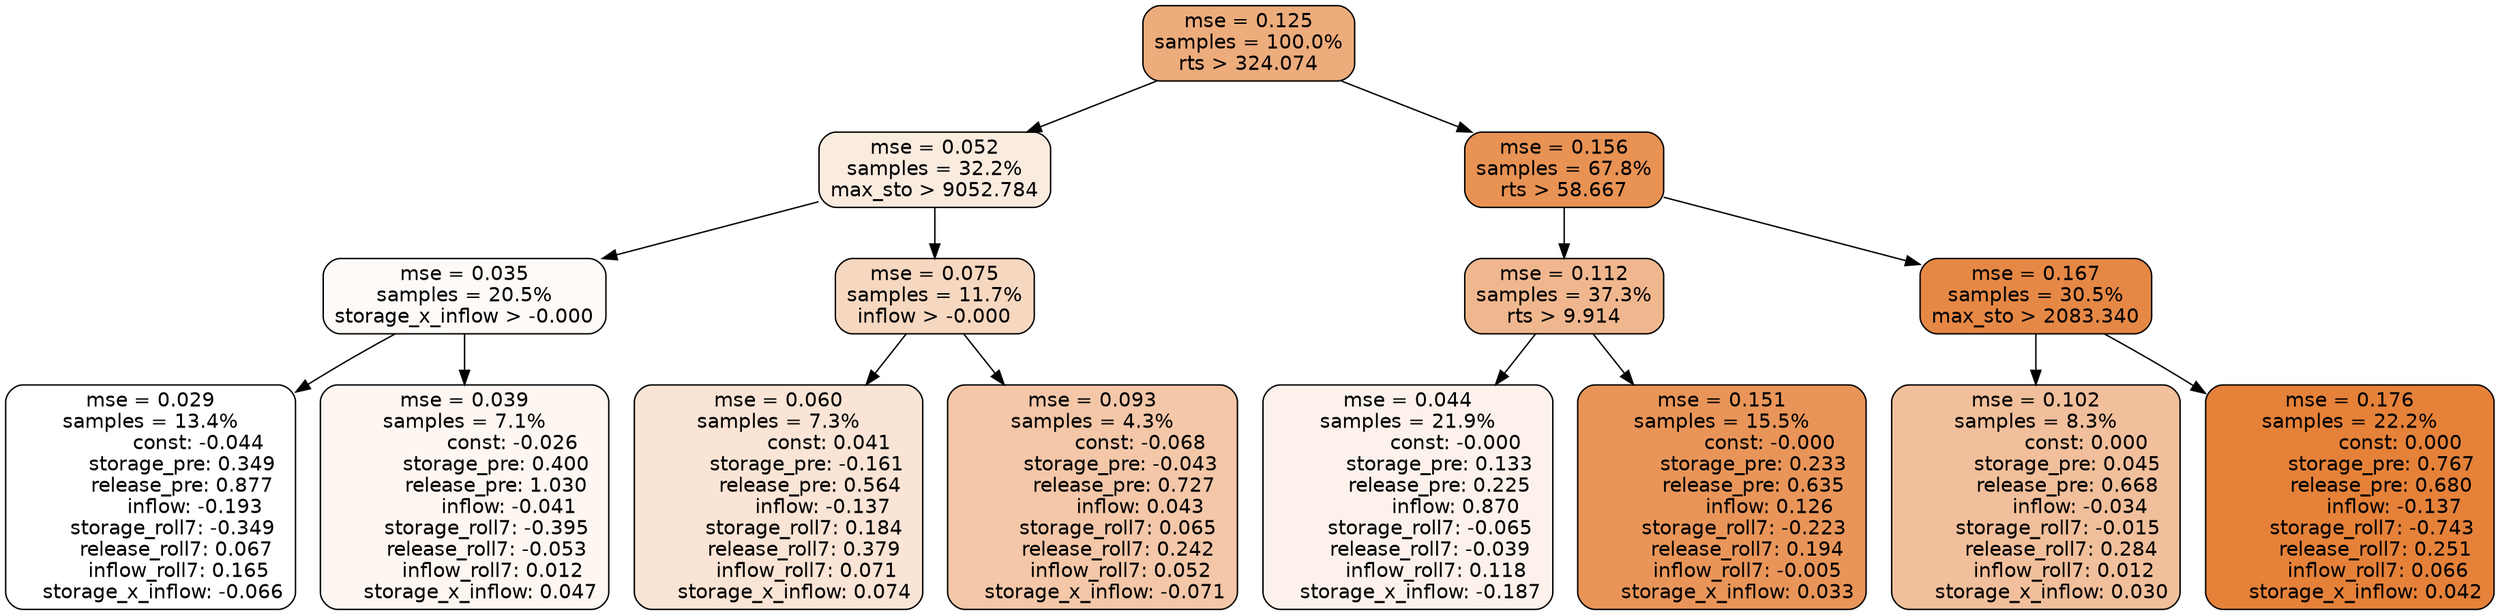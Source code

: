 digraph tree {
node [shape=rectangle, style="filled, rounded", color="black", fontname=helvetica] ;
edge [fontname=helvetica] ;
	"0" [label="mse = 0.125
samples = 100.0%
rts > 324.074", fillcolor="#edac7c"]
	"8" [label="mse = 0.052
samples = 32.2%
max_sto > 9052.784", fillcolor="#faebdf"]
	"1" [label="mse = 0.156
samples = 67.8%
rts > 58.667", fillcolor="#e89254"]
	"9" [label="mse = 0.035
samples = 20.5%
storage_x_inflow > -0.000", fillcolor="#fefaf7"]
	"12" [label="mse = 0.075
samples = 11.7%
inflow > -0.000", fillcolor="#f6d7c0"]
	"2" [label="mse = 0.112
samples = 37.3%
rts > 9.914", fillcolor="#f0b78e"]
	"5" [label="mse = 0.167
samples = 30.5%
max_sto > 2083.340", fillcolor="#e68845"]
	"10" [label="mse = 0.029
samples = 13.4%
               const: -0.044
          storage_pre: 0.349
          release_pre: 0.877
              inflow: -0.193
       storage_roll7: -0.349
        release_roll7: 0.067
         inflow_roll7: 0.165
    storage_x_inflow: -0.066", fillcolor="#ffffff"]
	"11" [label="mse = 0.039
samples = 7.1%
               const: -0.026
          storage_pre: 0.400
          release_pre: 1.030
              inflow: -0.041
       storage_roll7: -0.395
       release_roll7: -0.053
         inflow_roll7: 0.012
     storage_x_inflow: 0.047", fillcolor="#fdf6f1"]
	"13" [label="mse = 0.060
samples = 7.3%
                const: 0.041
         storage_pre: -0.161
          release_pre: 0.564
              inflow: -0.137
        storage_roll7: 0.184
        release_roll7: 0.379
         inflow_roll7: 0.071
     storage_x_inflow: 0.074", fillcolor="#f9e4d5"]
	"14" [label="mse = 0.093
samples = 4.3%
               const: -0.068
         storage_pre: -0.043
          release_pre: 0.727
               inflow: 0.043
        storage_roll7: 0.065
        release_roll7: 0.242
         inflow_roll7: 0.052
    storage_x_inflow: -0.071", fillcolor="#f3c7a8"]
	"3" [label="mse = 0.044
samples = 21.9%
               const: -0.000
          storage_pre: 0.133
          release_pre: 0.225
               inflow: 0.870
       storage_roll7: -0.065
       release_roll7: -0.039
         inflow_roll7: 0.118
    storage_x_inflow: -0.187", fillcolor="#fcf2eb"]
	"4" [label="mse = 0.151
samples = 15.5%
               const: -0.000
          storage_pre: 0.233
          release_pre: 0.635
               inflow: 0.126
       storage_roll7: -0.223
        release_roll7: 0.194
        inflow_roll7: -0.005
     storage_x_inflow: 0.033", fillcolor="#e99559"]
	"7" [label="mse = 0.102
samples = 8.3%
                const: 0.000
          storage_pre: 0.045
          release_pre: 0.668
              inflow: -0.034
       storage_roll7: -0.015
        release_roll7: 0.284
         inflow_roll7: 0.012
     storage_x_inflow: 0.030", fillcolor="#f1bf9b"]
	"6" [label="mse = 0.176
samples = 22.2%
                const: 0.000
          storage_pre: 0.767
          release_pre: 0.680
              inflow: -0.137
       storage_roll7: -0.743
        release_roll7: 0.251
         inflow_roll7: 0.066
     storage_x_inflow: 0.042", fillcolor="#e58139"]

	"0" -> "1"
	"0" -> "8"
	"8" -> "9"
	"8" -> "12"
	"1" -> "2"
	"1" -> "5"
	"9" -> "10"
	"9" -> "11"
	"12" -> "13"
	"12" -> "14"
	"2" -> "3"
	"2" -> "4"
	"5" -> "6"
	"5" -> "7"
}
